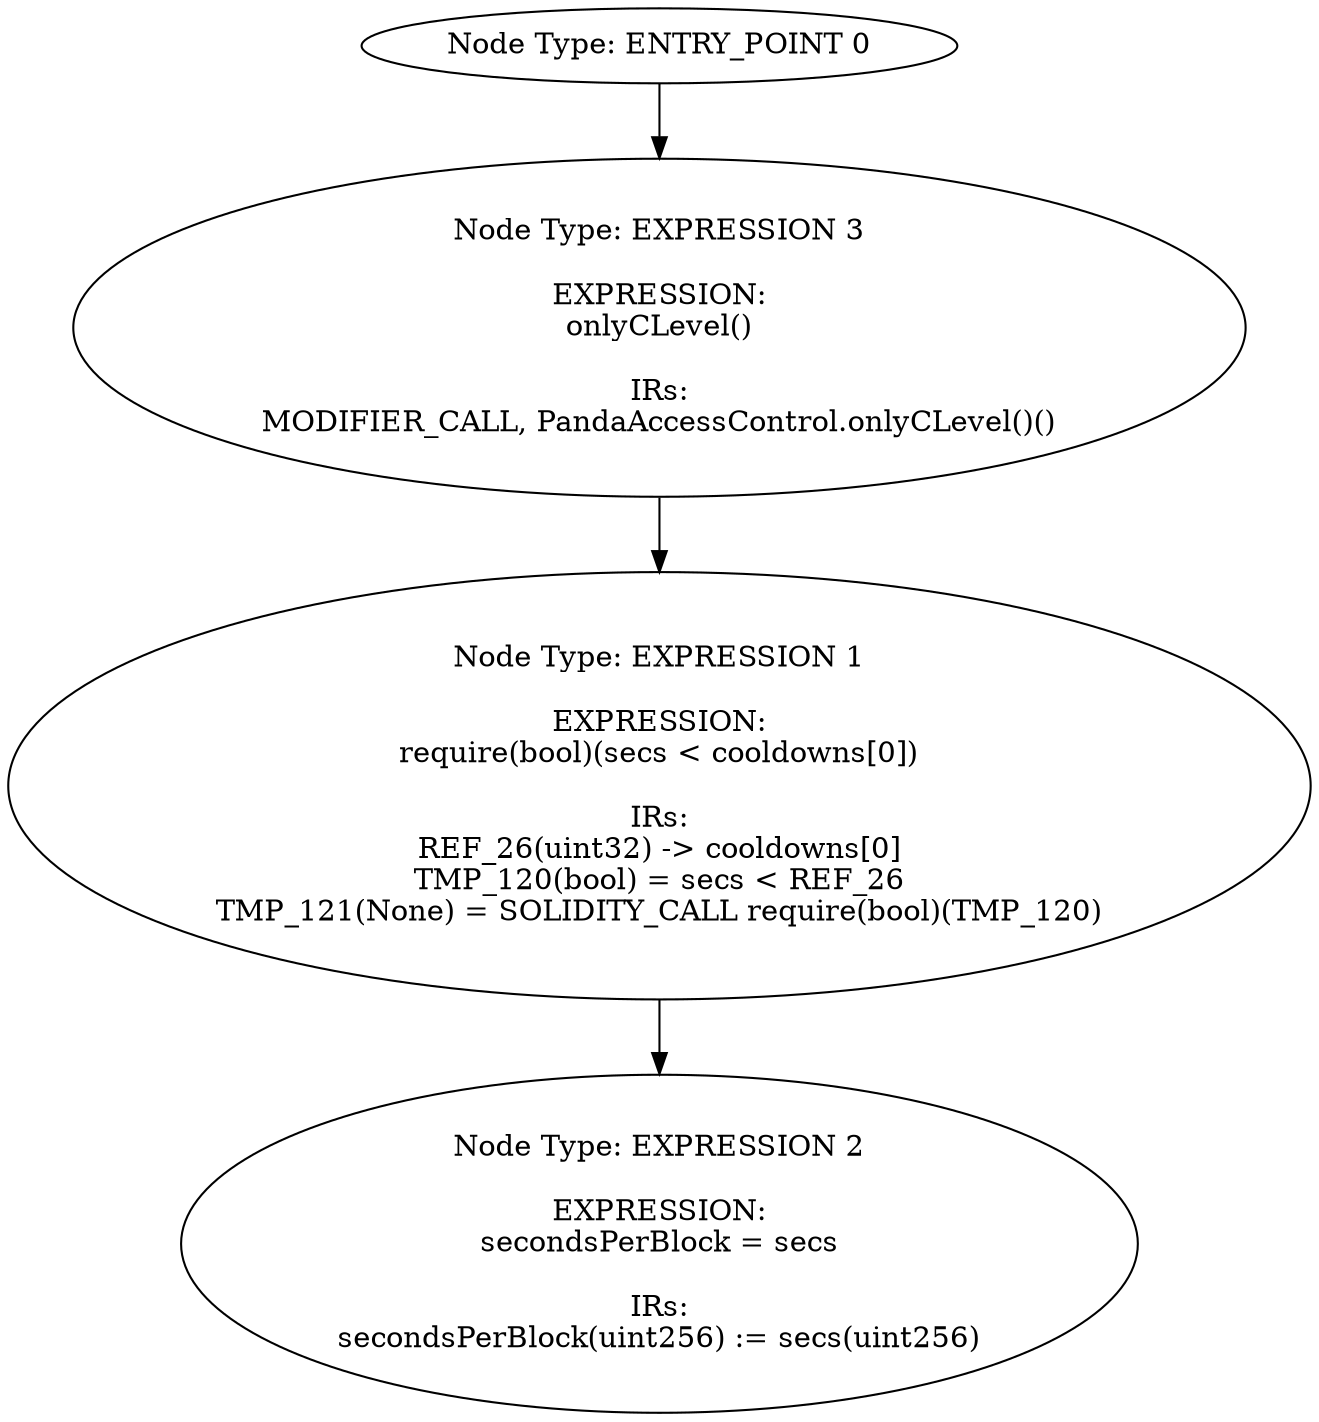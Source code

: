 digraph{
0[label="Node Type: ENTRY_POINT 0
"];
0->3;
1[label="Node Type: EXPRESSION 1

EXPRESSION:
require(bool)(secs < cooldowns[0])

IRs:
REF_26(uint32) -> cooldowns[0]
TMP_120(bool) = secs < REF_26
TMP_121(None) = SOLIDITY_CALL require(bool)(TMP_120)"];
1->2;
2[label="Node Type: EXPRESSION 2

EXPRESSION:
secondsPerBlock = secs

IRs:
secondsPerBlock(uint256) := secs(uint256)"];
3[label="Node Type: EXPRESSION 3

EXPRESSION:
onlyCLevel()

IRs:
MODIFIER_CALL, PandaAccessControl.onlyCLevel()()"];
3->1;
}
